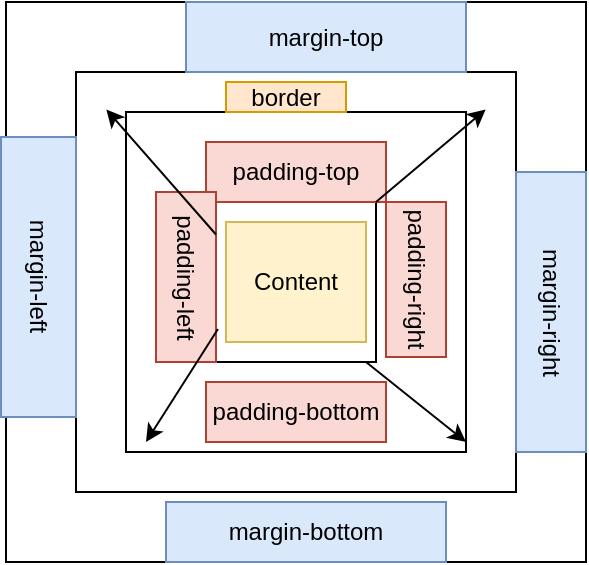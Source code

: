 <mxfile version="21.2.8" type="device">
  <diagram name="Page-1" id="2T2lnatp9tA-uNOvWWZh">
    <mxGraphModel dx="1050" dy="621" grid="1" gridSize="10" guides="1" tooltips="1" connect="1" arrows="1" fold="1" page="1" pageScale="1" pageWidth="850" pageHeight="1100" math="0" shadow="0">
      <root>
        <mxCell id="0" />
        <mxCell id="1" parent="0" />
        <mxCell id="jBlsCSwIJeNeHL3cNI0R-1" value="" style="whiteSpace=wrap;html=1;aspect=fixed;" vertex="1" parent="1">
          <mxGeometry x="385" y="220" width="80" height="80" as="geometry" />
        </mxCell>
        <mxCell id="jBlsCSwIJeNeHL3cNI0R-2" value="" style="whiteSpace=wrap;html=1;aspect=fixed;fillColor=none;" vertex="1" parent="1">
          <mxGeometry x="340" y="175" width="170" height="170" as="geometry" />
        </mxCell>
        <mxCell id="jBlsCSwIJeNeHL3cNI0R-3" value="" style="rounded=0;whiteSpace=wrap;html=1;fillColor=none;" vertex="1" parent="1">
          <mxGeometry x="315" y="155" width="220" height="210" as="geometry" />
        </mxCell>
        <mxCell id="jBlsCSwIJeNeHL3cNI0R-4" value="" style="rounded=0;whiteSpace=wrap;html=1;fillColor=none;" vertex="1" parent="1">
          <mxGeometry x="280" y="120" width="290" height="280" as="geometry" />
        </mxCell>
        <mxCell id="jBlsCSwIJeNeHL3cNI0R-5" value="margin-bottom" style="text;html=1;strokeColor=#6c8ebf;fillColor=#dae8fc;align=center;verticalAlign=middle;whiteSpace=wrap;rounded=0;" vertex="1" parent="1">
          <mxGeometry x="360" y="370" width="140" height="30" as="geometry" />
        </mxCell>
        <mxCell id="jBlsCSwIJeNeHL3cNI0R-6" value="margin-right" style="text;html=1;strokeColor=#6c8ebf;fillColor=#dae8fc;align=center;verticalAlign=middle;whiteSpace=wrap;rounded=0;rotation=90;" vertex="1" parent="1">
          <mxGeometry x="482.5" y="257.5" width="140" height="35" as="geometry" />
        </mxCell>
        <mxCell id="jBlsCSwIJeNeHL3cNI0R-7" value="margin-top" style="text;html=1;strokeColor=#6c8ebf;fillColor=#dae8fc;align=center;verticalAlign=middle;whiteSpace=wrap;rounded=0;" vertex="1" parent="1">
          <mxGeometry x="370" y="120" width="140" height="35" as="geometry" />
        </mxCell>
        <mxCell id="jBlsCSwIJeNeHL3cNI0R-8" value="margin-left" style="text;html=1;strokeColor=#6c8ebf;fillColor=#dae8fc;align=center;verticalAlign=middle;whiteSpace=wrap;rounded=0;rotation=90;" vertex="1" parent="1">
          <mxGeometry x="226.25" y="238.75" width="140" height="37.5" as="geometry" />
        </mxCell>
        <mxCell id="jBlsCSwIJeNeHL3cNI0R-9" value="padding-top" style="text;html=1;align=center;verticalAlign=middle;whiteSpace=wrap;rounded=0;fillColor=#fad9d5;strokeColor=#ae4132;" vertex="1" parent="1">
          <mxGeometry x="380" y="190" width="90" height="30" as="geometry" />
        </mxCell>
        <mxCell id="jBlsCSwIJeNeHL3cNI0R-10" value="padding-right" style="text;html=1;strokeColor=#ae4132;fillColor=#fad9d5;align=center;verticalAlign=middle;whiteSpace=wrap;rounded=0;rotation=90;" vertex="1" parent="1">
          <mxGeometry x="446.25" y="243.75" width="77.5" height="30" as="geometry" />
        </mxCell>
        <mxCell id="jBlsCSwIJeNeHL3cNI0R-11" value="padding-bottom" style="text;html=1;strokeColor=#ae4132;fillColor=#fad9d5;align=center;verticalAlign=middle;whiteSpace=wrap;rounded=0;" vertex="1" parent="1">
          <mxGeometry x="380" y="310" width="90" height="30" as="geometry" />
        </mxCell>
        <mxCell id="jBlsCSwIJeNeHL3cNI0R-12" value="padding-left" style="text;html=1;strokeColor=#ae4132;fillColor=#fad9d5;align=center;verticalAlign=middle;whiteSpace=wrap;rounded=0;rotation=90;" vertex="1" parent="1">
          <mxGeometry x="327.5" y="242.5" width="85" height="30" as="geometry" />
        </mxCell>
        <mxCell id="jBlsCSwIJeNeHL3cNI0R-13" value="Content" style="text;html=1;strokeColor=#d6b656;fillColor=#fff2cc;align=center;verticalAlign=middle;whiteSpace=wrap;rounded=0;" vertex="1" parent="1">
          <mxGeometry x="390" y="230" width="70" height="60" as="geometry" />
        </mxCell>
        <mxCell id="jBlsCSwIJeNeHL3cNI0R-14" value="" style="endArrow=classic;html=1;rounded=0;entryX=0.827;entryY=0.192;entryDx=0;entryDy=0;entryPerimeter=0;" edge="1" parent="1" target="jBlsCSwIJeNeHL3cNI0R-4">
          <mxGeometry width="50" height="50" relative="1" as="geometry">
            <mxPoint x="465" y="220" as="sourcePoint" />
            <mxPoint x="695" y="120" as="targetPoint" />
            <Array as="points" />
          </mxGeometry>
        </mxCell>
        <mxCell id="jBlsCSwIJeNeHL3cNI0R-15" value="" style="endArrow=classic;html=1;rounded=0;" edge="1" parent="1">
          <mxGeometry width="50" height="50" relative="1" as="geometry">
            <mxPoint x="460" y="300" as="sourcePoint" />
            <mxPoint x="510" y="340" as="targetPoint" />
            <Array as="points" />
          </mxGeometry>
        </mxCell>
        <mxCell id="jBlsCSwIJeNeHL3cNI0R-16" value="" style="endArrow=classic;html=1;rounded=0;exitX=0.806;exitY=-0.033;exitDx=0;exitDy=0;exitPerimeter=0;" edge="1" parent="1" source="jBlsCSwIJeNeHL3cNI0R-12">
          <mxGeometry width="50" height="50" relative="1" as="geometry">
            <mxPoint x="410" y="500" as="sourcePoint" />
            <mxPoint x="350" y="340" as="targetPoint" />
            <Array as="points" />
          </mxGeometry>
        </mxCell>
        <mxCell id="jBlsCSwIJeNeHL3cNI0R-17" value="" style="endArrow=classic;html=1;rounded=0;exitX=0.25;exitY=0;exitDx=0;exitDy=0;entryX=0.173;entryY=0.192;entryDx=0;entryDy=0;entryPerimeter=0;" edge="1" parent="1" source="jBlsCSwIJeNeHL3cNI0R-12" target="jBlsCSwIJeNeHL3cNI0R-4">
          <mxGeometry width="50" height="50" relative="1" as="geometry">
            <mxPoint x="420" y="510" as="sourcePoint" />
            <mxPoint x="650" y="410" as="targetPoint" />
            <Array as="points" />
          </mxGeometry>
        </mxCell>
        <mxCell id="jBlsCSwIJeNeHL3cNI0R-18" value="border" style="text;html=1;strokeColor=#d79b00;fillColor=#ffe6cc;align=center;verticalAlign=middle;whiteSpace=wrap;rounded=0;" vertex="1" parent="1">
          <mxGeometry x="390" y="160" width="60" height="15" as="geometry" />
        </mxCell>
      </root>
    </mxGraphModel>
  </diagram>
</mxfile>

